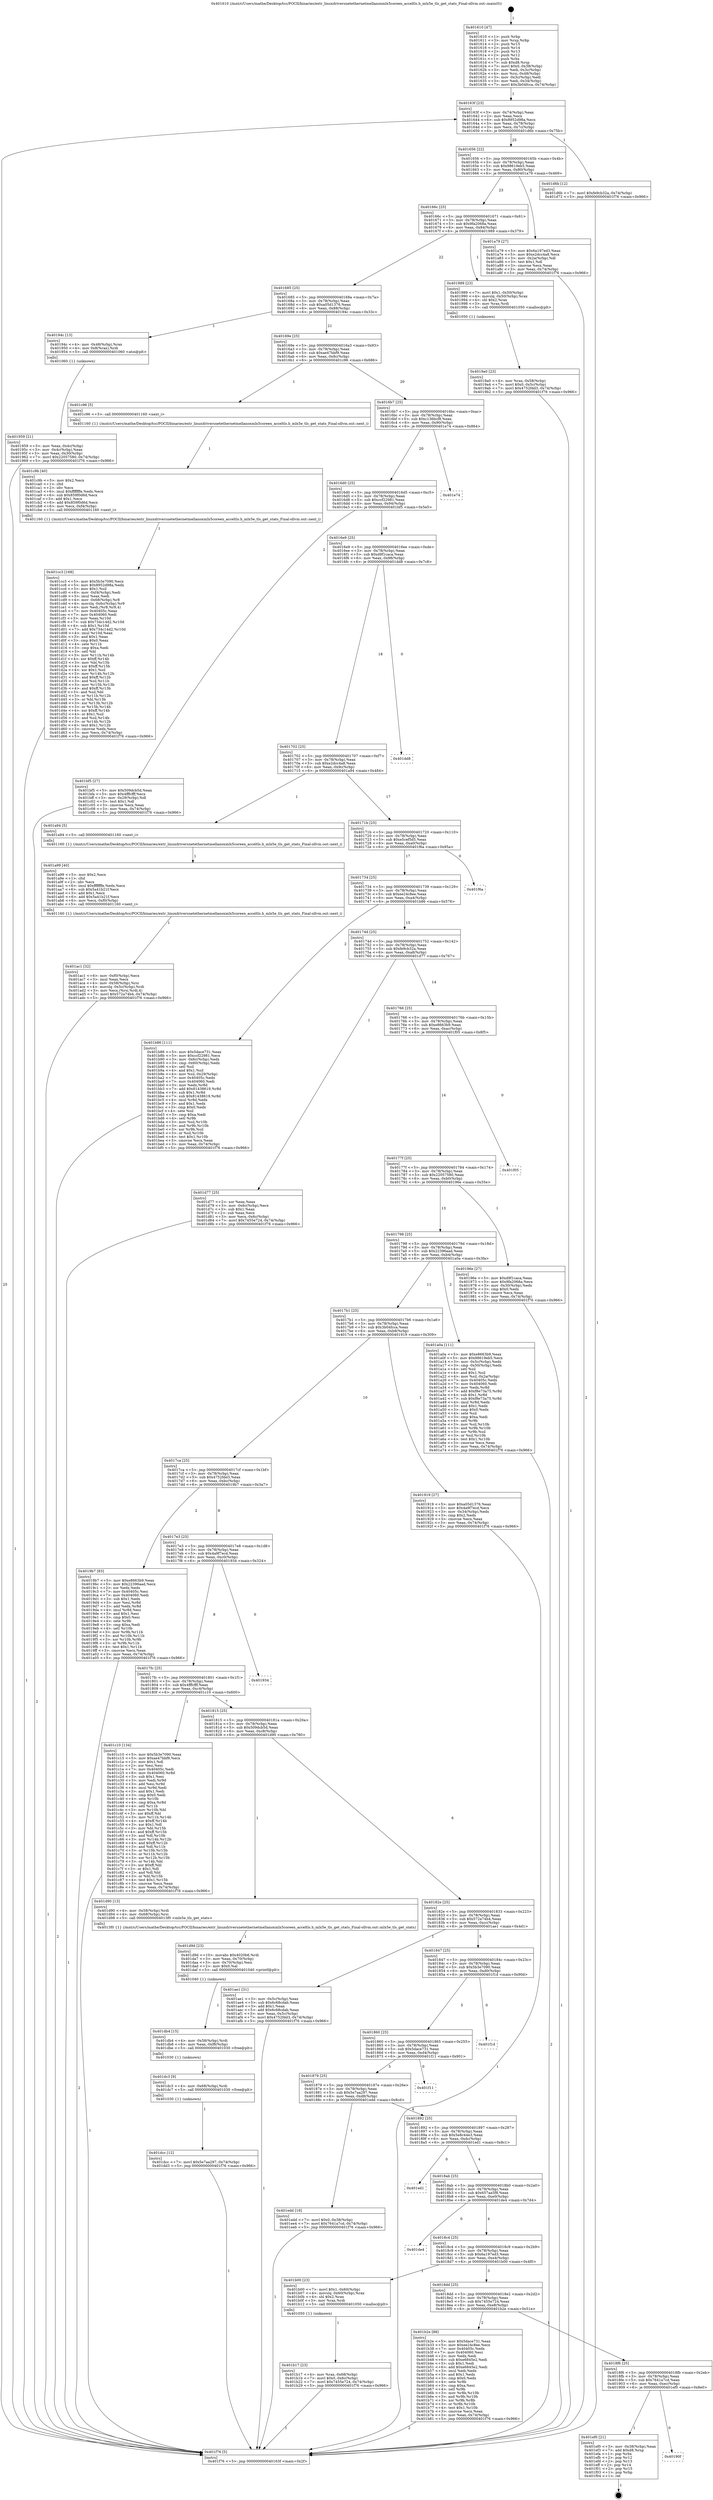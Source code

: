 digraph "0x401610" {
  label = "0x401610 (/mnt/c/Users/mathe/Desktop/tcc/POCII/binaries/extr_linuxdriversnetethernetmellanoxmlx5coreen_acceltls.h_mlx5e_tls_get_stats_Final-ollvm.out::main(0))"
  labelloc = "t"
  node[shape=record]

  Entry [label="",width=0.3,height=0.3,shape=circle,fillcolor=black,style=filled]
  "0x40163f" [label="{
     0x40163f [23]\l
     | [instrs]\l
     &nbsp;&nbsp;0x40163f \<+3\>: mov -0x74(%rbp),%eax\l
     &nbsp;&nbsp;0x401642 \<+2\>: mov %eax,%ecx\l
     &nbsp;&nbsp;0x401644 \<+6\>: sub $0x8952d98a,%ecx\l
     &nbsp;&nbsp;0x40164a \<+3\>: mov %eax,-0x78(%rbp)\l
     &nbsp;&nbsp;0x40164d \<+3\>: mov %ecx,-0x7c(%rbp)\l
     &nbsp;&nbsp;0x401650 \<+6\>: je 0000000000401d6b \<main+0x75b\>\l
  }"]
  "0x401d6b" [label="{
     0x401d6b [12]\l
     | [instrs]\l
     &nbsp;&nbsp;0x401d6b \<+7\>: movl $0xfe9cb32a,-0x74(%rbp)\l
     &nbsp;&nbsp;0x401d72 \<+5\>: jmp 0000000000401f76 \<main+0x966\>\l
  }"]
  "0x401656" [label="{
     0x401656 [22]\l
     | [instrs]\l
     &nbsp;&nbsp;0x401656 \<+5\>: jmp 000000000040165b \<main+0x4b\>\l
     &nbsp;&nbsp;0x40165b \<+3\>: mov -0x78(%rbp),%eax\l
     &nbsp;&nbsp;0x40165e \<+5\>: sub $0x98619eb5,%eax\l
     &nbsp;&nbsp;0x401663 \<+3\>: mov %eax,-0x80(%rbp)\l
     &nbsp;&nbsp;0x401666 \<+6\>: je 0000000000401a79 \<main+0x469\>\l
  }"]
  Exit [label="",width=0.3,height=0.3,shape=circle,fillcolor=black,style=filled,peripheries=2]
  "0x401a79" [label="{
     0x401a79 [27]\l
     | [instrs]\l
     &nbsp;&nbsp;0x401a79 \<+5\>: mov $0x6a197ed3,%eax\l
     &nbsp;&nbsp;0x401a7e \<+5\>: mov $0xe2dcc4a8,%ecx\l
     &nbsp;&nbsp;0x401a83 \<+3\>: mov -0x2a(%rbp),%dl\l
     &nbsp;&nbsp;0x401a86 \<+3\>: test $0x1,%dl\l
     &nbsp;&nbsp;0x401a89 \<+3\>: cmovne %ecx,%eax\l
     &nbsp;&nbsp;0x401a8c \<+3\>: mov %eax,-0x74(%rbp)\l
     &nbsp;&nbsp;0x401a8f \<+5\>: jmp 0000000000401f76 \<main+0x966\>\l
  }"]
  "0x40166c" [label="{
     0x40166c [25]\l
     | [instrs]\l
     &nbsp;&nbsp;0x40166c \<+5\>: jmp 0000000000401671 \<main+0x61\>\l
     &nbsp;&nbsp;0x401671 \<+3\>: mov -0x78(%rbp),%eax\l
     &nbsp;&nbsp;0x401674 \<+5\>: sub $0x9fa2068a,%eax\l
     &nbsp;&nbsp;0x401679 \<+6\>: mov %eax,-0x84(%rbp)\l
     &nbsp;&nbsp;0x40167f \<+6\>: je 0000000000401989 \<main+0x379\>\l
  }"]
  "0x40190f" [label="{
     0x40190f\l
  }", style=dashed]
  "0x401989" [label="{
     0x401989 [23]\l
     | [instrs]\l
     &nbsp;&nbsp;0x401989 \<+7\>: movl $0x1,-0x50(%rbp)\l
     &nbsp;&nbsp;0x401990 \<+4\>: movslq -0x50(%rbp),%rax\l
     &nbsp;&nbsp;0x401994 \<+4\>: shl $0x2,%rax\l
     &nbsp;&nbsp;0x401998 \<+3\>: mov %rax,%rdi\l
     &nbsp;&nbsp;0x40199b \<+5\>: call 0000000000401050 \<malloc@plt\>\l
     | [calls]\l
     &nbsp;&nbsp;0x401050 \{1\} (unknown)\l
  }"]
  "0x401685" [label="{
     0x401685 [25]\l
     | [instrs]\l
     &nbsp;&nbsp;0x401685 \<+5\>: jmp 000000000040168a \<main+0x7a\>\l
     &nbsp;&nbsp;0x40168a \<+3\>: mov -0x78(%rbp),%eax\l
     &nbsp;&nbsp;0x40168d \<+5\>: sub $0xa05d1376,%eax\l
     &nbsp;&nbsp;0x401692 \<+6\>: mov %eax,-0x88(%rbp)\l
     &nbsp;&nbsp;0x401698 \<+6\>: je 000000000040194c \<main+0x33c\>\l
  }"]
  "0x401ef0" [label="{
     0x401ef0 [21]\l
     | [instrs]\l
     &nbsp;&nbsp;0x401ef0 \<+3\>: mov -0x38(%rbp),%eax\l
     &nbsp;&nbsp;0x401ef3 \<+7\>: add $0xd8,%rsp\l
     &nbsp;&nbsp;0x401efa \<+1\>: pop %rbx\l
     &nbsp;&nbsp;0x401efb \<+2\>: pop %r12\l
     &nbsp;&nbsp;0x401efd \<+2\>: pop %r13\l
     &nbsp;&nbsp;0x401eff \<+2\>: pop %r14\l
     &nbsp;&nbsp;0x401f01 \<+2\>: pop %r15\l
     &nbsp;&nbsp;0x401f03 \<+1\>: pop %rbp\l
     &nbsp;&nbsp;0x401f04 \<+1\>: ret\l
  }"]
  "0x40194c" [label="{
     0x40194c [13]\l
     | [instrs]\l
     &nbsp;&nbsp;0x40194c \<+4\>: mov -0x48(%rbp),%rax\l
     &nbsp;&nbsp;0x401950 \<+4\>: mov 0x8(%rax),%rdi\l
     &nbsp;&nbsp;0x401954 \<+5\>: call 0000000000401060 \<atoi@plt\>\l
     | [calls]\l
     &nbsp;&nbsp;0x401060 \{1\} (unknown)\l
  }"]
  "0x40169e" [label="{
     0x40169e [25]\l
     | [instrs]\l
     &nbsp;&nbsp;0x40169e \<+5\>: jmp 00000000004016a3 \<main+0x93\>\l
     &nbsp;&nbsp;0x4016a3 \<+3\>: mov -0x78(%rbp),%eax\l
     &nbsp;&nbsp;0x4016a6 \<+5\>: sub $0xae47bbf9,%eax\l
     &nbsp;&nbsp;0x4016ab \<+6\>: mov %eax,-0x8c(%rbp)\l
     &nbsp;&nbsp;0x4016b1 \<+6\>: je 0000000000401c96 \<main+0x686\>\l
  }"]
  "0x401dcc" [label="{
     0x401dcc [12]\l
     | [instrs]\l
     &nbsp;&nbsp;0x401dcc \<+7\>: movl $0x5e7aa297,-0x74(%rbp)\l
     &nbsp;&nbsp;0x401dd3 \<+5\>: jmp 0000000000401f76 \<main+0x966\>\l
  }"]
  "0x401c96" [label="{
     0x401c96 [5]\l
     | [instrs]\l
     &nbsp;&nbsp;0x401c96 \<+5\>: call 0000000000401160 \<next_i\>\l
     | [calls]\l
     &nbsp;&nbsp;0x401160 \{1\} (/mnt/c/Users/mathe/Desktop/tcc/POCII/binaries/extr_linuxdriversnetethernetmellanoxmlx5coreen_acceltls.h_mlx5e_tls_get_stats_Final-ollvm.out::next_i)\l
  }"]
  "0x4016b7" [label="{
     0x4016b7 [25]\l
     | [instrs]\l
     &nbsp;&nbsp;0x4016b7 \<+5\>: jmp 00000000004016bc \<main+0xac\>\l
     &nbsp;&nbsp;0x4016bc \<+3\>: mov -0x78(%rbp),%eax\l
     &nbsp;&nbsp;0x4016bf \<+5\>: sub $0xc136bcf8,%eax\l
     &nbsp;&nbsp;0x4016c4 \<+6\>: mov %eax,-0x90(%rbp)\l
     &nbsp;&nbsp;0x4016ca \<+6\>: je 0000000000401e74 \<main+0x864\>\l
  }"]
  "0x401dc3" [label="{
     0x401dc3 [9]\l
     | [instrs]\l
     &nbsp;&nbsp;0x401dc3 \<+4\>: mov -0x68(%rbp),%rdi\l
     &nbsp;&nbsp;0x401dc7 \<+5\>: call 0000000000401030 \<free@plt\>\l
     | [calls]\l
     &nbsp;&nbsp;0x401030 \{1\} (unknown)\l
  }"]
  "0x401e74" [label="{
     0x401e74\l
  }", style=dashed]
  "0x4016d0" [label="{
     0x4016d0 [25]\l
     | [instrs]\l
     &nbsp;&nbsp;0x4016d0 \<+5\>: jmp 00000000004016d5 \<main+0xc5\>\l
     &nbsp;&nbsp;0x4016d5 \<+3\>: mov -0x78(%rbp),%eax\l
     &nbsp;&nbsp;0x4016d8 \<+5\>: sub $0xccf22981,%eax\l
     &nbsp;&nbsp;0x4016dd \<+6\>: mov %eax,-0x94(%rbp)\l
     &nbsp;&nbsp;0x4016e3 \<+6\>: je 0000000000401bf5 \<main+0x5e5\>\l
  }"]
  "0x401db4" [label="{
     0x401db4 [15]\l
     | [instrs]\l
     &nbsp;&nbsp;0x401db4 \<+4\>: mov -0x58(%rbp),%rdi\l
     &nbsp;&nbsp;0x401db8 \<+6\>: mov %eax,-0xf8(%rbp)\l
     &nbsp;&nbsp;0x401dbe \<+5\>: call 0000000000401030 \<free@plt\>\l
     | [calls]\l
     &nbsp;&nbsp;0x401030 \{1\} (unknown)\l
  }"]
  "0x401bf5" [label="{
     0x401bf5 [27]\l
     | [instrs]\l
     &nbsp;&nbsp;0x401bf5 \<+5\>: mov $0x509dcb5d,%eax\l
     &nbsp;&nbsp;0x401bfa \<+5\>: mov $0x4fffcfff,%ecx\l
     &nbsp;&nbsp;0x401bff \<+3\>: mov -0x29(%rbp),%dl\l
     &nbsp;&nbsp;0x401c02 \<+3\>: test $0x1,%dl\l
     &nbsp;&nbsp;0x401c05 \<+3\>: cmovne %ecx,%eax\l
     &nbsp;&nbsp;0x401c08 \<+3\>: mov %eax,-0x74(%rbp)\l
     &nbsp;&nbsp;0x401c0b \<+5\>: jmp 0000000000401f76 \<main+0x966\>\l
  }"]
  "0x4016e9" [label="{
     0x4016e9 [25]\l
     | [instrs]\l
     &nbsp;&nbsp;0x4016e9 \<+5\>: jmp 00000000004016ee \<main+0xde\>\l
     &nbsp;&nbsp;0x4016ee \<+3\>: mov -0x78(%rbp),%eax\l
     &nbsp;&nbsp;0x4016f1 \<+5\>: sub $0xd9f1caca,%eax\l
     &nbsp;&nbsp;0x4016f6 \<+6\>: mov %eax,-0x98(%rbp)\l
     &nbsp;&nbsp;0x4016fc \<+6\>: je 0000000000401dd8 \<main+0x7c8\>\l
  }"]
  "0x401d9d" [label="{
     0x401d9d [23]\l
     | [instrs]\l
     &nbsp;&nbsp;0x401d9d \<+10\>: movabs $0x4020b6,%rdi\l
     &nbsp;&nbsp;0x401da7 \<+3\>: mov %eax,-0x70(%rbp)\l
     &nbsp;&nbsp;0x401daa \<+3\>: mov -0x70(%rbp),%esi\l
     &nbsp;&nbsp;0x401dad \<+2\>: mov $0x0,%al\l
     &nbsp;&nbsp;0x401daf \<+5\>: call 0000000000401040 \<printf@plt\>\l
     | [calls]\l
     &nbsp;&nbsp;0x401040 \{1\} (unknown)\l
  }"]
  "0x401dd8" [label="{
     0x401dd8\l
  }", style=dashed]
  "0x401702" [label="{
     0x401702 [25]\l
     | [instrs]\l
     &nbsp;&nbsp;0x401702 \<+5\>: jmp 0000000000401707 \<main+0xf7\>\l
     &nbsp;&nbsp;0x401707 \<+3\>: mov -0x78(%rbp),%eax\l
     &nbsp;&nbsp;0x40170a \<+5\>: sub $0xe2dcc4a8,%eax\l
     &nbsp;&nbsp;0x40170f \<+6\>: mov %eax,-0x9c(%rbp)\l
     &nbsp;&nbsp;0x401715 \<+6\>: je 0000000000401a94 \<main+0x484\>\l
  }"]
  "0x401cc3" [label="{
     0x401cc3 [168]\l
     | [instrs]\l
     &nbsp;&nbsp;0x401cc3 \<+5\>: mov $0x5b3e7090,%ecx\l
     &nbsp;&nbsp;0x401cc8 \<+5\>: mov $0x8952d98a,%edx\l
     &nbsp;&nbsp;0x401ccd \<+3\>: mov $0x1,%sil\l
     &nbsp;&nbsp;0x401cd0 \<+6\>: mov -0xf4(%rbp),%edi\l
     &nbsp;&nbsp;0x401cd6 \<+3\>: imul %eax,%edi\l
     &nbsp;&nbsp;0x401cd9 \<+4\>: mov -0x68(%rbp),%r8\l
     &nbsp;&nbsp;0x401cdd \<+4\>: movslq -0x6c(%rbp),%r9\l
     &nbsp;&nbsp;0x401ce1 \<+4\>: mov %edi,(%r8,%r9,4)\l
     &nbsp;&nbsp;0x401ce5 \<+7\>: mov 0x40405c,%eax\l
     &nbsp;&nbsp;0x401cec \<+7\>: mov 0x404060,%edi\l
     &nbsp;&nbsp;0x401cf3 \<+3\>: mov %eax,%r10d\l
     &nbsp;&nbsp;0x401cf6 \<+7\>: sub $0x734c14d2,%r10d\l
     &nbsp;&nbsp;0x401cfd \<+4\>: sub $0x1,%r10d\l
     &nbsp;&nbsp;0x401d01 \<+7\>: add $0x734c14d2,%r10d\l
     &nbsp;&nbsp;0x401d08 \<+4\>: imul %r10d,%eax\l
     &nbsp;&nbsp;0x401d0c \<+3\>: and $0x1,%eax\l
     &nbsp;&nbsp;0x401d0f \<+3\>: cmp $0x0,%eax\l
     &nbsp;&nbsp;0x401d12 \<+4\>: sete %r11b\l
     &nbsp;&nbsp;0x401d16 \<+3\>: cmp $0xa,%edi\l
     &nbsp;&nbsp;0x401d19 \<+3\>: setl %bl\l
     &nbsp;&nbsp;0x401d1c \<+3\>: mov %r11b,%r14b\l
     &nbsp;&nbsp;0x401d1f \<+4\>: xor $0xff,%r14b\l
     &nbsp;&nbsp;0x401d23 \<+3\>: mov %bl,%r15b\l
     &nbsp;&nbsp;0x401d26 \<+4\>: xor $0xff,%r15b\l
     &nbsp;&nbsp;0x401d2a \<+4\>: xor $0x1,%sil\l
     &nbsp;&nbsp;0x401d2e \<+3\>: mov %r14b,%r12b\l
     &nbsp;&nbsp;0x401d31 \<+4\>: and $0xff,%r12b\l
     &nbsp;&nbsp;0x401d35 \<+3\>: and %sil,%r11b\l
     &nbsp;&nbsp;0x401d38 \<+3\>: mov %r15b,%r13b\l
     &nbsp;&nbsp;0x401d3b \<+4\>: and $0xff,%r13b\l
     &nbsp;&nbsp;0x401d3f \<+3\>: and %sil,%bl\l
     &nbsp;&nbsp;0x401d42 \<+3\>: or %r11b,%r12b\l
     &nbsp;&nbsp;0x401d45 \<+3\>: or %bl,%r13b\l
     &nbsp;&nbsp;0x401d48 \<+3\>: xor %r13b,%r12b\l
     &nbsp;&nbsp;0x401d4b \<+3\>: or %r15b,%r14b\l
     &nbsp;&nbsp;0x401d4e \<+4\>: xor $0xff,%r14b\l
     &nbsp;&nbsp;0x401d52 \<+4\>: or $0x1,%sil\l
     &nbsp;&nbsp;0x401d56 \<+3\>: and %sil,%r14b\l
     &nbsp;&nbsp;0x401d59 \<+3\>: or %r14b,%r12b\l
     &nbsp;&nbsp;0x401d5c \<+4\>: test $0x1,%r12b\l
     &nbsp;&nbsp;0x401d60 \<+3\>: cmovne %edx,%ecx\l
     &nbsp;&nbsp;0x401d63 \<+3\>: mov %ecx,-0x74(%rbp)\l
     &nbsp;&nbsp;0x401d66 \<+5\>: jmp 0000000000401f76 \<main+0x966\>\l
  }"]
  "0x401a94" [label="{
     0x401a94 [5]\l
     | [instrs]\l
     &nbsp;&nbsp;0x401a94 \<+5\>: call 0000000000401160 \<next_i\>\l
     | [calls]\l
     &nbsp;&nbsp;0x401160 \{1\} (/mnt/c/Users/mathe/Desktop/tcc/POCII/binaries/extr_linuxdriversnetethernetmellanoxmlx5coreen_acceltls.h_mlx5e_tls_get_stats_Final-ollvm.out::next_i)\l
  }"]
  "0x40171b" [label="{
     0x40171b [25]\l
     | [instrs]\l
     &nbsp;&nbsp;0x40171b \<+5\>: jmp 0000000000401720 \<main+0x110\>\l
     &nbsp;&nbsp;0x401720 \<+3\>: mov -0x78(%rbp),%eax\l
     &nbsp;&nbsp;0x401723 \<+5\>: sub $0xe5cef5d5,%eax\l
     &nbsp;&nbsp;0x401728 \<+6\>: mov %eax,-0xa0(%rbp)\l
     &nbsp;&nbsp;0x40172e \<+6\>: je 0000000000401f6a \<main+0x95a\>\l
  }"]
  "0x401c9b" [label="{
     0x401c9b [40]\l
     | [instrs]\l
     &nbsp;&nbsp;0x401c9b \<+5\>: mov $0x2,%ecx\l
     &nbsp;&nbsp;0x401ca0 \<+1\>: cltd\l
     &nbsp;&nbsp;0x401ca1 \<+2\>: idiv %ecx\l
     &nbsp;&nbsp;0x401ca3 \<+6\>: imul $0xfffffffe,%edx,%ecx\l
     &nbsp;&nbsp;0x401ca9 \<+6\>: sub $0x859f0d6d,%ecx\l
     &nbsp;&nbsp;0x401caf \<+3\>: add $0x1,%ecx\l
     &nbsp;&nbsp;0x401cb2 \<+6\>: add $0x859f0d6d,%ecx\l
     &nbsp;&nbsp;0x401cb8 \<+6\>: mov %ecx,-0xf4(%rbp)\l
     &nbsp;&nbsp;0x401cbe \<+5\>: call 0000000000401160 \<next_i\>\l
     | [calls]\l
     &nbsp;&nbsp;0x401160 \{1\} (/mnt/c/Users/mathe/Desktop/tcc/POCII/binaries/extr_linuxdriversnetethernetmellanoxmlx5coreen_acceltls.h_mlx5e_tls_get_stats_Final-ollvm.out::next_i)\l
  }"]
  "0x401f6a" [label="{
     0x401f6a\l
  }", style=dashed]
  "0x401734" [label="{
     0x401734 [25]\l
     | [instrs]\l
     &nbsp;&nbsp;0x401734 \<+5\>: jmp 0000000000401739 \<main+0x129\>\l
     &nbsp;&nbsp;0x401739 \<+3\>: mov -0x78(%rbp),%eax\l
     &nbsp;&nbsp;0x40173c \<+5\>: sub $0xee24c8ee,%eax\l
     &nbsp;&nbsp;0x401741 \<+6\>: mov %eax,-0xa4(%rbp)\l
     &nbsp;&nbsp;0x401747 \<+6\>: je 0000000000401b86 \<main+0x576\>\l
  }"]
  "0x4018f6" [label="{
     0x4018f6 [25]\l
     | [instrs]\l
     &nbsp;&nbsp;0x4018f6 \<+5\>: jmp 00000000004018fb \<main+0x2eb\>\l
     &nbsp;&nbsp;0x4018fb \<+3\>: mov -0x78(%rbp),%eax\l
     &nbsp;&nbsp;0x4018fe \<+5\>: sub $0x7641a7cd,%eax\l
     &nbsp;&nbsp;0x401903 \<+6\>: mov %eax,-0xec(%rbp)\l
     &nbsp;&nbsp;0x401909 \<+6\>: je 0000000000401ef0 \<main+0x8e0\>\l
  }"]
  "0x401b86" [label="{
     0x401b86 [111]\l
     | [instrs]\l
     &nbsp;&nbsp;0x401b86 \<+5\>: mov $0x5dace731,%eax\l
     &nbsp;&nbsp;0x401b8b \<+5\>: mov $0xccf22981,%ecx\l
     &nbsp;&nbsp;0x401b90 \<+3\>: mov -0x6c(%rbp),%edx\l
     &nbsp;&nbsp;0x401b93 \<+3\>: cmp -0x60(%rbp),%edx\l
     &nbsp;&nbsp;0x401b96 \<+4\>: setl %sil\l
     &nbsp;&nbsp;0x401b9a \<+4\>: and $0x1,%sil\l
     &nbsp;&nbsp;0x401b9e \<+4\>: mov %sil,-0x29(%rbp)\l
     &nbsp;&nbsp;0x401ba2 \<+7\>: mov 0x40405c,%edx\l
     &nbsp;&nbsp;0x401ba9 \<+7\>: mov 0x404060,%edi\l
     &nbsp;&nbsp;0x401bb0 \<+3\>: mov %edx,%r8d\l
     &nbsp;&nbsp;0x401bb3 \<+7\>: add $0x81438619,%r8d\l
     &nbsp;&nbsp;0x401bba \<+4\>: sub $0x1,%r8d\l
     &nbsp;&nbsp;0x401bbe \<+7\>: sub $0x81438619,%r8d\l
     &nbsp;&nbsp;0x401bc5 \<+4\>: imul %r8d,%edx\l
     &nbsp;&nbsp;0x401bc9 \<+3\>: and $0x1,%edx\l
     &nbsp;&nbsp;0x401bcc \<+3\>: cmp $0x0,%edx\l
     &nbsp;&nbsp;0x401bcf \<+4\>: sete %sil\l
     &nbsp;&nbsp;0x401bd3 \<+3\>: cmp $0xa,%edi\l
     &nbsp;&nbsp;0x401bd6 \<+4\>: setl %r9b\l
     &nbsp;&nbsp;0x401bda \<+3\>: mov %sil,%r10b\l
     &nbsp;&nbsp;0x401bdd \<+3\>: and %r9b,%r10b\l
     &nbsp;&nbsp;0x401be0 \<+3\>: xor %r9b,%sil\l
     &nbsp;&nbsp;0x401be3 \<+3\>: or %sil,%r10b\l
     &nbsp;&nbsp;0x401be6 \<+4\>: test $0x1,%r10b\l
     &nbsp;&nbsp;0x401bea \<+3\>: cmovne %ecx,%eax\l
     &nbsp;&nbsp;0x401bed \<+3\>: mov %eax,-0x74(%rbp)\l
     &nbsp;&nbsp;0x401bf0 \<+5\>: jmp 0000000000401f76 \<main+0x966\>\l
  }"]
  "0x40174d" [label="{
     0x40174d [25]\l
     | [instrs]\l
     &nbsp;&nbsp;0x40174d \<+5\>: jmp 0000000000401752 \<main+0x142\>\l
     &nbsp;&nbsp;0x401752 \<+3\>: mov -0x78(%rbp),%eax\l
     &nbsp;&nbsp;0x401755 \<+5\>: sub $0xfe9cb32a,%eax\l
     &nbsp;&nbsp;0x40175a \<+6\>: mov %eax,-0xa8(%rbp)\l
     &nbsp;&nbsp;0x401760 \<+6\>: je 0000000000401d77 \<main+0x767\>\l
  }"]
  "0x401b2e" [label="{
     0x401b2e [88]\l
     | [instrs]\l
     &nbsp;&nbsp;0x401b2e \<+5\>: mov $0x5dace731,%eax\l
     &nbsp;&nbsp;0x401b33 \<+5\>: mov $0xee24c8ee,%ecx\l
     &nbsp;&nbsp;0x401b38 \<+7\>: mov 0x40405c,%edx\l
     &nbsp;&nbsp;0x401b3f \<+7\>: mov 0x404060,%esi\l
     &nbsp;&nbsp;0x401b46 \<+2\>: mov %edx,%edi\l
     &nbsp;&nbsp;0x401b48 \<+6\>: sub $0xe6845e2,%edi\l
     &nbsp;&nbsp;0x401b4e \<+3\>: sub $0x1,%edi\l
     &nbsp;&nbsp;0x401b51 \<+6\>: add $0xe6845e2,%edi\l
     &nbsp;&nbsp;0x401b57 \<+3\>: imul %edi,%edx\l
     &nbsp;&nbsp;0x401b5a \<+3\>: and $0x1,%edx\l
     &nbsp;&nbsp;0x401b5d \<+3\>: cmp $0x0,%edx\l
     &nbsp;&nbsp;0x401b60 \<+4\>: sete %r8b\l
     &nbsp;&nbsp;0x401b64 \<+3\>: cmp $0xa,%esi\l
     &nbsp;&nbsp;0x401b67 \<+4\>: setl %r9b\l
     &nbsp;&nbsp;0x401b6b \<+3\>: mov %r8b,%r10b\l
     &nbsp;&nbsp;0x401b6e \<+3\>: and %r9b,%r10b\l
     &nbsp;&nbsp;0x401b71 \<+3\>: xor %r9b,%r8b\l
     &nbsp;&nbsp;0x401b74 \<+3\>: or %r8b,%r10b\l
     &nbsp;&nbsp;0x401b77 \<+4\>: test $0x1,%r10b\l
     &nbsp;&nbsp;0x401b7b \<+3\>: cmovne %ecx,%eax\l
     &nbsp;&nbsp;0x401b7e \<+3\>: mov %eax,-0x74(%rbp)\l
     &nbsp;&nbsp;0x401b81 \<+5\>: jmp 0000000000401f76 \<main+0x966\>\l
  }"]
  "0x401d77" [label="{
     0x401d77 [25]\l
     | [instrs]\l
     &nbsp;&nbsp;0x401d77 \<+2\>: xor %eax,%eax\l
     &nbsp;&nbsp;0x401d79 \<+3\>: mov -0x6c(%rbp),%ecx\l
     &nbsp;&nbsp;0x401d7c \<+3\>: sub $0x1,%eax\l
     &nbsp;&nbsp;0x401d7f \<+2\>: sub %eax,%ecx\l
     &nbsp;&nbsp;0x401d81 \<+3\>: mov %ecx,-0x6c(%rbp)\l
     &nbsp;&nbsp;0x401d84 \<+7\>: movl $0x7455e724,-0x74(%rbp)\l
     &nbsp;&nbsp;0x401d8b \<+5\>: jmp 0000000000401f76 \<main+0x966\>\l
  }"]
  "0x401766" [label="{
     0x401766 [25]\l
     | [instrs]\l
     &nbsp;&nbsp;0x401766 \<+5\>: jmp 000000000040176b \<main+0x15b\>\l
     &nbsp;&nbsp;0x40176b \<+3\>: mov -0x78(%rbp),%eax\l
     &nbsp;&nbsp;0x40176e \<+5\>: sub $0xe8663b9,%eax\l
     &nbsp;&nbsp;0x401773 \<+6\>: mov %eax,-0xac(%rbp)\l
     &nbsp;&nbsp;0x401779 \<+6\>: je 0000000000401f05 \<main+0x8f5\>\l
  }"]
  "0x401b17" [label="{
     0x401b17 [23]\l
     | [instrs]\l
     &nbsp;&nbsp;0x401b17 \<+4\>: mov %rax,-0x68(%rbp)\l
     &nbsp;&nbsp;0x401b1b \<+7\>: movl $0x0,-0x6c(%rbp)\l
     &nbsp;&nbsp;0x401b22 \<+7\>: movl $0x7455e724,-0x74(%rbp)\l
     &nbsp;&nbsp;0x401b29 \<+5\>: jmp 0000000000401f76 \<main+0x966\>\l
  }"]
  "0x401f05" [label="{
     0x401f05\l
  }", style=dashed]
  "0x40177f" [label="{
     0x40177f [25]\l
     | [instrs]\l
     &nbsp;&nbsp;0x40177f \<+5\>: jmp 0000000000401784 \<main+0x174\>\l
     &nbsp;&nbsp;0x401784 \<+3\>: mov -0x78(%rbp),%eax\l
     &nbsp;&nbsp;0x401787 \<+5\>: sub $0x22057580,%eax\l
     &nbsp;&nbsp;0x40178c \<+6\>: mov %eax,-0xb0(%rbp)\l
     &nbsp;&nbsp;0x401792 \<+6\>: je 000000000040196e \<main+0x35e\>\l
  }"]
  "0x4018dd" [label="{
     0x4018dd [25]\l
     | [instrs]\l
     &nbsp;&nbsp;0x4018dd \<+5\>: jmp 00000000004018e2 \<main+0x2d2\>\l
     &nbsp;&nbsp;0x4018e2 \<+3\>: mov -0x78(%rbp),%eax\l
     &nbsp;&nbsp;0x4018e5 \<+5\>: sub $0x7455e724,%eax\l
     &nbsp;&nbsp;0x4018ea \<+6\>: mov %eax,-0xe8(%rbp)\l
     &nbsp;&nbsp;0x4018f0 \<+6\>: je 0000000000401b2e \<main+0x51e\>\l
  }"]
  "0x40196e" [label="{
     0x40196e [27]\l
     | [instrs]\l
     &nbsp;&nbsp;0x40196e \<+5\>: mov $0xd9f1caca,%eax\l
     &nbsp;&nbsp;0x401973 \<+5\>: mov $0x9fa2068a,%ecx\l
     &nbsp;&nbsp;0x401978 \<+3\>: mov -0x30(%rbp),%edx\l
     &nbsp;&nbsp;0x40197b \<+3\>: cmp $0x0,%edx\l
     &nbsp;&nbsp;0x40197e \<+3\>: cmove %ecx,%eax\l
     &nbsp;&nbsp;0x401981 \<+3\>: mov %eax,-0x74(%rbp)\l
     &nbsp;&nbsp;0x401984 \<+5\>: jmp 0000000000401f76 \<main+0x966\>\l
  }"]
  "0x401798" [label="{
     0x401798 [25]\l
     | [instrs]\l
     &nbsp;&nbsp;0x401798 \<+5\>: jmp 000000000040179d \<main+0x18d\>\l
     &nbsp;&nbsp;0x40179d \<+3\>: mov -0x78(%rbp),%eax\l
     &nbsp;&nbsp;0x4017a0 \<+5\>: sub $0x22396aad,%eax\l
     &nbsp;&nbsp;0x4017a5 \<+6\>: mov %eax,-0xb4(%rbp)\l
     &nbsp;&nbsp;0x4017ab \<+6\>: je 0000000000401a0a \<main+0x3fa\>\l
  }"]
  "0x401b00" [label="{
     0x401b00 [23]\l
     | [instrs]\l
     &nbsp;&nbsp;0x401b00 \<+7\>: movl $0x1,-0x60(%rbp)\l
     &nbsp;&nbsp;0x401b07 \<+4\>: movslq -0x60(%rbp),%rax\l
     &nbsp;&nbsp;0x401b0b \<+4\>: shl $0x2,%rax\l
     &nbsp;&nbsp;0x401b0f \<+3\>: mov %rax,%rdi\l
     &nbsp;&nbsp;0x401b12 \<+5\>: call 0000000000401050 \<malloc@plt\>\l
     | [calls]\l
     &nbsp;&nbsp;0x401050 \{1\} (unknown)\l
  }"]
  "0x401a0a" [label="{
     0x401a0a [111]\l
     | [instrs]\l
     &nbsp;&nbsp;0x401a0a \<+5\>: mov $0xe8663b9,%eax\l
     &nbsp;&nbsp;0x401a0f \<+5\>: mov $0x98619eb5,%ecx\l
     &nbsp;&nbsp;0x401a14 \<+3\>: mov -0x5c(%rbp),%edx\l
     &nbsp;&nbsp;0x401a17 \<+3\>: cmp -0x50(%rbp),%edx\l
     &nbsp;&nbsp;0x401a1a \<+4\>: setl %sil\l
     &nbsp;&nbsp;0x401a1e \<+4\>: and $0x1,%sil\l
     &nbsp;&nbsp;0x401a22 \<+4\>: mov %sil,-0x2a(%rbp)\l
     &nbsp;&nbsp;0x401a26 \<+7\>: mov 0x40405c,%edx\l
     &nbsp;&nbsp;0x401a2d \<+7\>: mov 0x404060,%edi\l
     &nbsp;&nbsp;0x401a34 \<+3\>: mov %edx,%r8d\l
     &nbsp;&nbsp;0x401a37 \<+7\>: add $0xf8e73a75,%r8d\l
     &nbsp;&nbsp;0x401a3e \<+4\>: sub $0x1,%r8d\l
     &nbsp;&nbsp;0x401a42 \<+7\>: sub $0xf8e73a75,%r8d\l
     &nbsp;&nbsp;0x401a49 \<+4\>: imul %r8d,%edx\l
     &nbsp;&nbsp;0x401a4d \<+3\>: and $0x1,%edx\l
     &nbsp;&nbsp;0x401a50 \<+3\>: cmp $0x0,%edx\l
     &nbsp;&nbsp;0x401a53 \<+4\>: sete %sil\l
     &nbsp;&nbsp;0x401a57 \<+3\>: cmp $0xa,%edi\l
     &nbsp;&nbsp;0x401a5a \<+4\>: setl %r9b\l
     &nbsp;&nbsp;0x401a5e \<+3\>: mov %sil,%r10b\l
     &nbsp;&nbsp;0x401a61 \<+3\>: and %r9b,%r10b\l
     &nbsp;&nbsp;0x401a64 \<+3\>: xor %r9b,%sil\l
     &nbsp;&nbsp;0x401a67 \<+3\>: or %sil,%r10b\l
     &nbsp;&nbsp;0x401a6a \<+4\>: test $0x1,%r10b\l
     &nbsp;&nbsp;0x401a6e \<+3\>: cmovne %ecx,%eax\l
     &nbsp;&nbsp;0x401a71 \<+3\>: mov %eax,-0x74(%rbp)\l
     &nbsp;&nbsp;0x401a74 \<+5\>: jmp 0000000000401f76 \<main+0x966\>\l
  }"]
  "0x4017b1" [label="{
     0x4017b1 [25]\l
     | [instrs]\l
     &nbsp;&nbsp;0x4017b1 \<+5\>: jmp 00000000004017b6 \<main+0x1a6\>\l
     &nbsp;&nbsp;0x4017b6 \<+3\>: mov -0x78(%rbp),%eax\l
     &nbsp;&nbsp;0x4017b9 \<+5\>: sub $0x3b04fcca,%eax\l
     &nbsp;&nbsp;0x4017be \<+6\>: mov %eax,-0xb8(%rbp)\l
     &nbsp;&nbsp;0x4017c4 \<+6\>: je 0000000000401919 \<main+0x309\>\l
  }"]
  "0x4018c4" [label="{
     0x4018c4 [25]\l
     | [instrs]\l
     &nbsp;&nbsp;0x4018c4 \<+5\>: jmp 00000000004018c9 \<main+0x2b9\>\l
     &nbsp;&nbsp;0x4018c9 \<+3\>: mov -0x78(%rbp),%eax\l
     &nbsp;&nbsp;0x4018cc \<+5\>: sub $0x6a197ed3,%eax\l
     &nbsp;&nbsp;0x4018d1 \<+6\>: mov %eax,-0xe4(%rbp)\l
     &nbsp;&nbsp;0x4018d7 \<+6\>: je 0000000000401b00 \<main+0x4f0\>\l
  }"]
  "0x401919" [label="{
     0x401919 [27]\l
     | [instrs]\l
     &nbsp;&nbsp;0x401919 \<+5\>: mov $0xa05d1376,%eax\l
     &nbsp;&nbsp;0x40191e \<+5\>: mov $0x4a9f7ecd,%ecx\l
     &nbsp;&nbsp;0x401923 \<+3\>: mov -0x34(%rbp),%edx\l
     &nbsp;&nbsp;0x401926 \<+3\>: cmp $0x2,%edx\l
     &nbsp;&nbsp;0x401929 \<+3\>: cmovne %ecx,%eax\l
     &nbsp;&nbsp;0x40192c \<+3\>: mov %eax,-0x74(%rbp)\l
     &nbsp;&nbsp;0x40192f \<+5\>: jmp 0000000000401f76 \<main+0x966\>\l
  }"]
  "0x4017ca" [label="{
     0x4017ca [25]\l
     | [instrs]\l
     &nbsp;&nbsp;0x4017ca \<+5\>: jmp 00000000004017cf \<main+0x1bf\>\l
     &nbsp;&nbsp;0x4017cf \<+3\>: mov -0x78(%rbp),%eax\l
     &nbsp;&nbsp;0x4017d2 \<+5\>: sub $0x4752fdd3,%eax\l
     &nbsp;&nbsp;0x4017d7 \<+6\>: mov %eax,-0xbc(%rbp)\l
     &nbsp;&nbsp;0x4017dd \<+6\>: je 00000000004019b7 \<main+0x3a7\>\l
  }"]
  "0x401f76" [label="{
     0x401f76 [5]\l
     | [instrs]\l
     &nbsp;&nbsp;0x401f76 \<+5\>: jmp 000000000040163f \<main+0x2f\>\l
  }"]
  "0x401610" [label="{
     0x401610 [47]\l
     | [instrs]\l
     &nbsp;&nbsp;0x401610 \<+1\>: push %rbp\l
     &nbsp;&nbsp;0x401611 \<+3\>: mov %rsp,%rbp\l
     &nbsp;&nbsp;0x401614 \<+2\>: push %r15\l
     &nbsp;&nbsp;0x401616 \<+2\>: push %r14\l
     &nbsp;&nbsp;0x401618 \<+2\>: push %r13\l
     &nbsp;&nbsp;0x40161a \<+2\>: push %r12\l
     &nbsp;&nbsp;0x40161c \<+1\>: push %rbx\l
     &nbsp;&nbsp;0x40161d \<+7\>: sub $0xd8,%rsp\l
     &nbsp;&nbsp;0x401624 \<+7\>: movl $0x0,-0x38(%rbp)\l
     &nbsp;&nbsp;0x40162b \<+3\>: mov %edi,-0x3c(%rbp)\l
     &nbsp;&nbsp;0x40162e \<+4\>: mov %rsi,-0x48(%rbp)\l
     &nbsp;&nbsp;0x401632 \<+3\>: mov -0x3c(%rbp),%edi\l
     &nbsp;&nbsp;0x401635 \<+3\>: mov %edi,-0x34(%rbp)\l
     &nbsp;&nbsp;0x401638 \<+7\>: movl $0x3b04fcca,-0x74(%rbp)\l
  }"]
  "0x401959" [label="{
     0x401959 [21]\l
     | [instrs]\l
     &nbsp;&nbsp;0x401959 \<+3\>: mov %eax,-0x4c(%rbp)\l
     &nbsp;&nbsp;0x40195c \<+3\>: mov -0x4c(%rbp),%eax\l
     &nbsp;&nbsp;0x40195f \<+3\>: mov %eax,-0x30(%rbp)\l
     &nbsp;&nbsp;0x401962 \<+7\>: movl $0x22057580,-0x74(%rbp)\l
     &nbsp;&nbsp;0x401969 \<+5\>: jmp 0000000000401f76 \<main+0x966\>\l
  }"]
  "0x4019a0" [label="{
     0x4019a0 [23]\l
     | [instrs]\l
     &nbsp;&nbsp;0x4019a0 \<+4\>: mov %rax,-0x58(%rbp)\l
     &nbsp;&nbsp;0x4019a4 \<+7\>: movl $0x0,-0x5c(%rbp)\l
     &nbsp;&nbsp;0x4019ab \<+7\>: movl $0x4752fdd3,-0x74(%rbp)\l
     &nbsp;&nbsp;0x4019b2 \<+5\>: jmp 0000000000401f76 \<main+0x966\>\l
  }"]
  "0x401de4" [label="{
     0x401de4\l
  }", style=dashed]
  "0x4019b7" [label="{
     0x4019b7 [83]\l
     | [instrs]\l
     &nbsp;&nbsp;0x4019b7 \<+5\>: mov $0xe8663b9,%eax\l
     &nbsp;&nbsp;0x4019bc \<+5\>: mov $0x22396aad,%ecx\l
     &nbsp;&nbsp;0x4019c1 \<+2\>: xor %edx,%edx\l
     &nbsp;&nbsp;0x4019c3 \<+7\>: mov 0x40405c,%esi\l
     &nbsp;&nbsp;0x4019ca \<+7\>: mov 0x404060,%edi\l
     &nbsp;&nbsp;0x4019d1 \<+3\>: sub $0x1,%edx\l
     &nbsp;&nbsp;0x4019d4 \<+3\>: mov %esi,%r8d\l
     &nbsp;&nbsp;0x4019d7 \<+3\>: add %edx,%r8d\l
     &nbsp;&nbsp;0x4019da \<+4\>: imul %r8d,%esi\l
     &nbsp;&nbsp;0x4019de \<+3\>: and $0x1,%esi\l
     &nbsp;&nbsp;0x4019e1 \<+3\>: cmp $0x0,%esi\l
     &nbsp;&nbsp;0x4019e4 \<+4\>: sete %r9b\l
     &nbsp;&nbsp;0x4019e8 \<+3\>: cmp $0xa,%edi\l
     &nbsp;&nbsp;0x4019eb \<+4\>: setl %r10b\l
     &nbsp;&nbsp;0x4019ef \<+3\>: mov %r9b,%r11b\l
     &nbsp;&nbsp;0x4019f2 \<+3\>: and %r10b,%r11b\l
     &nbsp;&nbsp;0x4019f5 \<+3\>: xor %r10b,%r9b\l
     &nbsp;&nbsp;0x4019f8 \<+3\>: or %r9b,%r11b\l
     &nbsp;&nbsp;0x4019fb \<+4\>: test $0x1,%r11b\l
     &nbsp;&nbsp;0x4019ff \<+3\>: cmovne %ecx,%eax\l
     &nbsp;&nbsp;0x401a02 \<+3\>: mov %eax,-0x74(%rbp)\l
     &nbsp;&nbsp;0x401a05 \<+5\>: jmp 0000000000401f76 \<main+0x966\>\l
  }"]
  "0x4017e3" [label="{
     0x4017e3 [25]\l
     | [instrs]\l
     &nbsp;&nbsp;0x4017e3 \<+5\>: jmp 00000000004017e8 \<main+0x1d8\>\l
     &nbsp;&nbsp;0x4017e8 \<+3\>: mov -0x78(%rbp),%eax\l
     &nbsp;&nbsp;0x4017eb \<+5\>: sub $0x4a9f7ecd,%eax\l
     &nbsp;&nbsp;0x4017f0 \<+6\>: mov %eax,-0xc0(%rbp)\l
     &nbsp;&nbsp;0x4017f6 \<+6\>: je 0000000000401934 \<main+0x324\>\l
  }"]
  "0x401a99" [label="{
     0x401a99 [40]\l
     | [instrs]\l
     &nbsp;&nbsp;0x401a99 \<+5\>: mov $0x2,%ecx\l
     &nbsp;&nbsp;0x401a9e \<+1\>: cltd\l
     &nbsp;&nbsp;0x401a9f \<+2\>: idiv %ecx\l
     &nbsp;&nbsp;0x401aa1 \<+6\>: imul $0xfffffffe,%edx,%ecx\l
     &nbsp;&nbsp;0x401aa7 \<+6\>: sub $0x5a41b21f,%ecx\l
     &nbsp;&nbsp;0x401aad \<+3\>: add $0x1,%ecx\l
     &nbsp;&nbsp;0x401ab0 \<+6\>: add $0x5a41b21f,%ecx\l
     &nbsp;&nbsp;0x401ab6 \<+6\>: mov %ecx,-0xf0(%rbp)\l
     &nbsp;&nbsp;0x401abc \<+5\>: call 0000000000401160 \<next_i\>\l
     | [calls]\l
     &nbsp;&nbsp;0x401160 \{1\} (/mnt/c/Users/mathe/Desktop/tcc/POCII/binaries/extr_linuxdriversnetethernetmellanoxmlx5coreen_acceltls.h_mlx5e_tls_get_stats_Final-ollvm.out::next_i)\l
  }"]
  "0x401ac1" [label="{
     0x401ac1 [32]\l
     | [instrs]\l
     &nbsp;&nbsp;0x401ac1 \<+6\>: mov -0xf0(%rbp),%ecx\l
     &nbsp;&nbsp;0x401ac7 \<+3\>: imul %eax,%ecx\l
     &nbsp;&nbsp;0x401aca \<+4\>: mov -0x58(%rbp),%rsi\l
     &nbsp;&nbsp;0x401ace \<+4\>: movslq -0x5c(%rbp),%rdi\l
     &nbsp;&nbsp;0x401ad2 \<+3\>: mov %ecx,(%rsi,%rdi,4)\l
     &nbsp;&nbsp;0x401ad5 \<+7\>: movl $0x572a74b4,-0x74(%rbp)\l
     &nbsp;&nbsp;0x401adc \<+5\>: jmp 0000000000401f76 \<main+0x966\>\l
  }"]
  "0x4018ab" [label="{
     0x4018ab [25]\l
     | [instrs]\l
     &nbsp;&nbsp;0x4018ab \<+5\>: jmp 00000000004018b0 \<main+0x2a0\>\l
     &nbsp;&nbsp;0x4018b0 \<+3\>: mov -0x78(%rbp),%eax\l
     &nbsp;&nbsp;0x4018b3 \<+5\>: sub $0x657aa5f8,%eax\l
     &nbsp;&nbsp;0x4018b8 \<+6\>: mov %eax,-0xe0(%rbp)\l
     &nbsp;&nbsp;0x4018be \<+6\>: je 0000000000401de4 \<main+0x7d4\>\l
  }"]
  "0x401934" [label="{
     0x401934\l
  }", style=dashed]
  "0x4017fc" [label="{
     0x4017fc [25]\l
     | [instrs]\l
     &nbsp;&nbsp;0x4017fc \<+5\>: jmp 0000000000401801 \<main+0x1f1\>\l
     &nbsp;&nbsp;0x401801 \<+3\>: mov -0x78(%rbp),%eax\l
     &nbsp;&nbsp;0x401804 \<+5\>: sub $0x4fffcfff,%eax\l
     &nbsp;&nbsp;0x401809 \<+6\>: mov %eax,-0xc4(%rbp)\l
     &nbsp;&nbsp;0x40180f \<+6\>: je 0000000000401c10 \<main+0x600\>\l
  }"]
  "0x401ed1" [label="{
     0x401ed1\l
  }", style=dashed]
  "0x401c10" [label="{
     0x401c10 [134]\l
     | [instrs]\l
     &nbsp;&nbsp;0x401c10 \<+5\>: mov $0x5b3e7090,%eax\l
     &nbsp;&nbsp;0x401c15 \<+5\>: mov $0xae47bbf9,%ecx\l
     &nbsp;&nbsp;0x401c1a \<+2\>: mov $0x1,%dl\l
     &nbsp;&nbsp;0x401c1c \<+2\>: xor %esi,%esi\l
     &nbsp;&nbsp;0x401c1e \<+7\>: mov 0x40405c,%edi\l
     &nbsp;&nbsp;0x401c25 \<+8\>: mov 0x404060,%r8d\l
     &nbsp;&nbsp;0x401c2d \<+3\>: sub $0x1,%esi\l
     &nbsp;&nbsp;0x401c30 \<+3\>: mov %edi,%r9d\l
     &nbsp;&nbsp;0x401c33 \<+3\>: add %esi,%r9d\l
     &nbsp;&nbsp;0x401c36 \<+4\>: imul %r9d,%edi\l
     &nbsp;&nbsp;0x401c3a \<+3\>: and $0x1,%edi\l
     &nbsp;&nbsp;0x401c3d \<+3\>: cmp $0x0,%edi\l
     &nbsp;&nbsp;0x401c40 \<+4\>: sete %r10b\l
     &nbsp;&nbsp;0x401c44 \<+4\>: cmp $0xa,%r8d\l
     &nbsp;&nbsp;0x401c48 \<+4\>: setl %r11b\l
     &nbsp;&nbsp;0x401c4c \<+3\>: mov %r10b,%bl\l
     &nbsp;&nbsp;0x401c4f \<+3\>: xor $0xff,%bl\l
     &nbsp;&nbsp;0x401c52 \<+3\>: mov %r11b,%r14b\l
     &nbsp;&nbsp;0x401c55 \<+4\>: xor $0xff,%r14b\l
     &nbsp;&nbsp;0x401c59 \<+3\>: xor $0x1,%dl\l
     &nbsp;&nbsp;0x401c5c \<+3\>: mov %bl,%r15b\l
     &nbsp;&nbsp;0x401c5f \<+4\>: and $0xff,%r15b\l
     &nbsp;&nbsp;0x401c63 \<+3\>: and %dl,%r10b\l
     &nbsp;&nbsp;0x401c66 \<+3\>: mov %r14b,%r12b\l
     &nbsp;&nbsp;0x401c69 \<+4\>: and $0xff,%r12b\l
     &nbsp;&nbsp;0x401c6d \<+3\>: and %dl,%r11b\l
     &nbsp;&nbsp;0x401c70 \<+3\>: or %r10b,%r15b\l
     &nbsp;&nbsp;0x401c73 \<+3\>: or %r11b,%r12b\l
     &nbsp;&nbsp;0x401c76 \<+3\>: xor %r12b,%r15b\l
     &nbsp;&nbsp;0x401c79 \<+3\>: or %r14b,%bl\l
     &nbsp;&nbsp;0x401c7c \<+3\>: xor $0xff,%bl\l
     &nbsp;&nbsp;0x401c7f \<+3\>: or $0x1,%dl\l
     &nbsp;&nbsp;0x401c82 \<+2\>: and %dl,%bl\l
     &nbsp;&nbsp;0x401c84 \<+3\>: or %bl,%r15b\l
     &nbsp;&nbsp;0x401c87 \<+4\>: test $0x1,%r15b\l
     &nbsp;&nbsp;0x401c8b \<+3\>: cmovne %ecx,%eax\l
     &nbsp;&nbsp;0x401c8e \<+3\>: mov %eax,-0x74(%rbp)\l
     &nbsp;&nbsp;0x401c91 \<+5\>: jmp 0000000000401f76 \<main+0x966\>\l
  }"]
  "0x401815" [label="{
     0x401815 [25]\l
     | [instrs]\l
     &nbsp;&nbsp;0x401815 \<+5\>: jmp 000000000040181a \<main+0x20a\>\l
     &nbsp;&nbsp;0x40181a \<+3\>: mov -0x78(%rbp),%eax\l
     &nbsp;&nbsp;0x40181d \<+5\>: sub $0x509dcb5d,%eax\l
     &nbsp;&nbsp;0x401822 \<+6\>: mov %eax,-0xc8(%rbp)\l
     &nbsp;&nbsp;0x401828 \<+6\>: je 0000000000401d90 \<main+0x780\>\l
  }"]
  "0x401892" [label="{
     0x401892 [25]\l
     | [instrs]\l
     &nbsp;&nbsp;0x401892 \<+5\>: jmp 0000000000401897 \<main+0x287\>\l
     &nbsp;&nbsp;0x401897 \<+3\>: mov -0x78(%rbp),%eax\l
     &nbsp;&nbsp;0x40189a \<+5\>: sub $0x5e8c44e3,%eax\l
     &nbsp;&nbsp;0x40189f \<+6\>: mov %eax,-0xdc(%rbp)\l
     &nbsp;&nbsp;0x4018a5 \<+6\>: je 0000000000401ed1 \<main+0x8c1\>\l
  }"]
  "0x401d90" [label="{
     0x401d90 [13]\l
     | [instrs]\l
     &nbsp;&nbsp;0x401d90 \<+4\>: mov -0x58(%rbp),%rdi\l
     &nbsp;&nbsp;0x401d94 \<+4\>: mov -0x68(%rbp),%rsi\l
     &nbsp;&nbsp;0x401d98 \<+5\>: call 00000000004013f0 \<mlx5e_tls_get_stats\>\l
     | [calls]\l
     &nbsp;&nbsp;0x4013f0 \{1\} (/mnt/c/Users/mathe/Desktop/tcc/POCII/binaries/extr_linuxdriversnetethernetmellanoxmlx5coreen_acceltls.h_mlx5e_tls_get_stats_Final-ollvm.out::mlx5e_tls_get_stats)\l
  }"]
  "0x40182e" [label="{
     0x40182e [25]\l
     | [instrs]\l
     &nbsp;&nbsp;0x40182e \<+5\>: jmp 0000000000401833 \<main+0x223\>\l
     &nbsp;&nbsp;0x401833 \<+3\>: mov -0x78(%rbp),%eax\l
     &nbsp;&nbsp;0x401836 \<+5\>: sub $0x572a74b4,%eax\l
     &nbsp;&nbsp;0x40183b \<+6\>: mov %eax,-0xcc(%rbp)\l
     &nbsp;&nbsp;0x401841 \<+6\>: je 0000000000401ae1 \<main+0x4d1\>\l
  }"]
  "0x401edd" [label="{
     0x401edd [19]\l
     | [instrs]\l
     &nbsp;&nbsp;0x401edd \<+7\>: movl $0x0,-0x38(%rbp)\l
     &nbsp;&nbsp;0x401ee4 \<+7\>: movl $0x7641a7cd,-0x74(%rbp)\l
     &nbsp;&nbsp;0x401eeb \<+5\>: jmp 0000000000401f76 \<main+0x966\>\l
  }"]
  "0x401ae1" [label="{
     0x401ae1 [31]\l
     | [instrs]\l
     &nbsp;&nbsp;0x401ae1 \<+3\>: mov -0x5c(%rbp),%eax\l
     &nbsp;&nbsp;0x401ae4 \<+5\>: sub $0x6c68cdab,%eax\l
     &nbsp;&nbsp;0x401ae9 \<+3\>: add $0x1,%eax\l
     &nbsp;&nbsp;0x401aec \<+5\>: add $0x6c68cdab,%eax\l
     &nbsp;&nbsp;0x401af1 \<+3\>: mov %eax,-0x5c(%rbp)\l
     &nbsp;&nbsp;0x401af4 \<+7\>: movl $0x4752fdd3,-0x74(%rbp)\l
     &nbsp;&nbsp;0x401afb \<+5\>: jmp 0000000000401f76 \<main+0x966\>\l
  }"]
  "0x401847" [label="{
     0x401847 [25]\l
     | [instrs]\l
     &nbsp;&nbsp;0x401847 \<+5\>: jmp 000000000040184c \<main+0x23c\>\l
     &nbsp;&nbsp;0x40184c \<+3\>: mov -0x78(%rbp),%eax\l
     &nbsp;&nbsp;0x40184f \<+5\>: sub $0x5b3e7090,%eax\l
     &nbsp;&nbsp;0x401854 \<+6\>: mov %eax,-0xd0(%rbp)\l
     &nbsp;&nbsp;0x40185a \<+6\>: je 0000000000401f1d \<main+0x90d\>\l
  }"]
  "0x401879" [label="{
     0x401879 [25]\l
     | [instrs]\l
     &nbsp;&nbsp;0x401879 \<+5\>: jmp 000000000040187e \<main+0x26e\>\l
     &nbsp;&nbsp;0x40187e \<+3\>: mov -0x78(%rbp),%eax\l
     &nbsp;&nbsp;0x401881 \<+5\>: sub $0x5e7aa297,%eax\l
     &nbsp;&nbsp;0x401886 \<+6\>: mov %eax,-0xd8(%rbp)\l
     &nbsp;&nbsp;0x40188c \<+6\>: je 0000000000401edd \<main+0x8cd\>\l
  }"]
  "0x401f1d" [label="{
     0x401f1d\l
  }", style=dashed]
  "0x401860" [label="{
     0x401860 [25]\l
     | [instrs]\l
     &nbsp;&nbsp;0x401860 \<+5\>: jmp 0000000000401865 \<main+0x255\>\l
     &nbsp;&nbsp;0x401865 \<+3\>: mov -0x78(%rbp),%eax\l
     &nbsp;&nbsp;0x401868 \<+5\>: sub $0x5dace731,%eax\l
     &nbsp;&nbsp;0x40186d \<+6\>: mov %eax,-0xd4(%rbp)\l
     &nbsp;&nbsp;0x401873 \<+6\>: je 0000000000401f11 \<main+0x901\>\l
  }"]
  "0x401f11" [label="{
     0x401f11\l
  }", style=dashed]
  Entry -> "0x401610" [label=" 1"]
  "0x40163f" -> "0x401d6b" [label=" 1"]
  "0x40163f" -> "0x401656" [label=" 25"]
  "0x401ef0" -> Exit [label=" 1"]
  "0x401656" -> "0x401a79" [label=" 2"]
  "0x401656" -> "0x40166c" [label=" 23"]
  "0x4018f6" -> "0x40190f" [label=" 0"]
  "0x40166c" -> "0x401989" [label=" 1"]
  "0x40166c" -> "0x401685" [label=" 22"]
  "0x4018f6" -> "0x401ef0" [label=" 1"]
  "0x401685" -> "0x40194c" [label=" 1"]
  "0x401685" -> "0x40169e" [label=" 21"]
  "0x401edd" -> "0x401f76" [label=" 1"]
  "0x40169e" -> "0x401c96" [label=" 1"]
  "0x40169e" -> "0x4016b7" [label=" 20"]
  "0x401dcc" -> "0x401f76" [label=" 1"]
  "0x4016b7" -> "0x401e74" [label=" 0"]
  "0x4016b7" -> "0x4016d0" [label=" 20"]
  "0x401dc3" -> "0x401dcc" [label=" 1"]
  "0x4016d0" -> "0x401bf5" [label=" 2"]
  "0x4016d0" -> "0x4016e9" [label=" 18"]
  "0x401db4" -> "0x401dc3" [label=" 1"]
  "0x4016e9" -> "0x401dd8" [label=" 0"]
  "0x4016e9" -> "0x401702" [label=" 18"]
  "0x401d9d" -> "0x401db4" [label=" 1"]
  "0x401702" -> "0x401a94" [label=" 1"]
  "0x401702" -> "0x40171b" [label=" 17"]
  "0x401d90" -> "0x401d9d" [label=" 1"]
  "0x40171b" -> "0x401f6a" [label=" 0"]
  "0x40171b" -> "0x401734" [label=" 17"]
  "0x401d77" -> "0x401f76" [label=" 1"]
  "0x401734" -> "0x401b86" [label=" 2"]
  "0x401734" -> "0x40174d" [label=" 15"]
  "0x401d6b" -> "0x401f76" [label=" 1"]
  "0x40174d" -> "0x401d77" [label=" 1"]
  "0x40174d" -> "0x401766" [label=" 14"]
  "0x401cc3" -> "0x401f76" [label=" 1"]
  "0x401766" -> "0x401f05" [label=" 0"]
  "0x401766" -> "0x40177f" [label=" 14"]
  "0x401c96" -> "0x401c9b" [label=" 1"]
  "0x40177f" -> "0x40196e" [label=" 1"]
  "0x40177f" -> "0x401798" [label=" 13"]
  "0x401c10" -> "0x401f76" [label=" 1"]
  "0x401798" -> "0x401a0a" [label=" 2"]
  "0x401798" -> "0x4017b1" [label=" 11"]
  "0x401bf5" -> "0x401f76" [label=" 2"]
  "0x4017b1" -> "0x401919" [label=" 1"]
  "0x4017b1" -> "0x4017ca" [label=" 10"]
  "0x401919" -> "0x401f76" [label=" 1"]
  "0x401610" -> "0x40163f" [label=" 1"]
  "0x401f76" -> "0x40163f" [label=" 25"]
  "0x40194c" -> "0x401959" [label=" 1"]
  "0x401959" -> "0x401f76" [label=" 1"]
  "0x40196e" -> "0x401f76" [label=" 1"]
  "0x401989" -> "0x4019a0" [label=" 1"]
  "0x4019a0" -> "0x401f76" [label=" 1"]
  "0x401b2e" -> "0x401f76" [label=" 2"]
  "0x4017ca" -> "0x4019b7" [label=" 2"]
  "0x4017ca" -> "0x4017e3" [label=" 8"]
  "0x4019b7" -> "0x401f76" [label=" 2"]
  "0x401a0a" -> "0x401f76" [label=" 2"]
  "0x401a79" -> "0x401f76" [label=" 2"]
  "0x401a94" -> "0x401a99" [label=" 1"]
  "0x401a99" -> "0x401ac1" [label=" 1"]
  "0x401ac1" -> "0x401f76" [label=" 1"]
  "0x4018dd" -> "0x4018f6" [label=" 1"]
  "0x4017e3" -> "0x401934" [label=" 0"]
  "0x4017e3" -> "0x4017fc" [label=" 8"]
  "0x401c9b" -> "0x401cc3" [label=" 1"]
  "0x4017fc" -> "0x401c10" [label=" 1"]
  "0x4017fc" -> "0x401815" [label=" 7"]
  "0x401b17" -> "0x401f76" [label=" 1"]
  "0x401815" -> "0x401d90" [label=" 1"]
  "0x401815" -> "0x40182e" [label=" 6"]
  "0x4018c4" -> "0x4018dd" [label=" 3"]
  "0x40182e" -> "0x401ae1" [label=" 1"]
  "0x40182e" -> "0x401847" [label=" 5"]
  "0x401ae1" -> "0x401f76" [label=" 1"]
  "0x4018c4" -> "0x401b00" [label=" 1"]
  "0x401847" -> "0x401f1d" [label=" 0"]
  "0x401847" -> "0x401860" [label=" 5"]
  "0x4018ab" -> "0x4018c4" [label=" 4"]
  "0x401860" -> "0x401f11" [label=" 0"]
  "0x401860" -> "0x401879" [label=" 5"]
  "0x401b86" -> "0x401f76" [label=" 2"]
  "0x401879" -> "0x401edd" [label=" 1"]
  "0x401879" -> "0x401892" [label=" 4"]
  "0x401b00" -> "0x401b17" [label=" 1"]
  "0x401892" -> "0x401ed1" [label=" 0"]
  "0x401892" -> "0x4018ab" [label=" 4"]
  "0x4018dd" -> "0x401b2e" [label=" 2"]
  "0x4018ab" -> "0x401de4" [label=" 0"]
}
